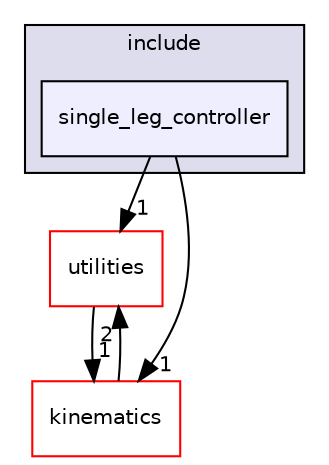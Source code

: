digraph "catkin_ws/src/control/single_leg_controller/include/single_leg_controller" {
  compound=true
  node [ fontsize="10", fontname="Helvetica"];
  edge [ labelfontsize="10", labelfontname="Helvetica"];
  subgraph clusterdir_035ea556fec93070d4ef345493e98a39 {
    graph [ bgcolor="#ddddee", pencolor="black", label="include" fontname="Helvetica", fontsize="10", URL="dir_035ea556fec93070d4ef345493e98a39.html"]
  dir_04675d5335644a9203ea510d6d1f143b [shape=box, label="single_leg_controller", style="filled", fillcolor="#eeeeff", pencolor="black", URL="dir_04675d5335644a9203ea510d6d1f143b.html"];
  }
  dir_ccddda87566ee263eec2f42a65371c71 [shape=box label="utilities" fillcolor="white" style="filled" color="red" URL="dir_ccddda87566ee263eec2f42a65371c71.html"];
  dir_ec790efbf722e6db93e0634c133a57ed [shape=box label="kinematics" fillcolor="white" style="filled" color="red" URL="dir_ec790efbf722e6db93e0634c133a57ed.html"];
  dir_ccddda87566ee263eec2f42a65371c71->dir_ec790efbf722e6db93e0634c133a57ed [headlabel="1", labeldistance=1.5 headhref="dir_000034_000010.html"];
  dir_ec790efbf722e6db93e0634c133a57ed->dir_ccddda87566ee263eec2f42a65371c71 [headlabel="2", labeldistance=1.5 headhref="dir_000010_000034.html"];
  dir_04675d5335644a9203ea510d6d1f143b->dir_ccddda87566ee263eec2f42a65371c71 [headlabel="1", labeldistance=1.5 headhref="dir_000057_000034.html"];
  dir_04675d5335644a9203ea510d6d1f143b->dir_ec790efbf722e6db93e0634c133a57ed [headlabel="1", labeldistance=1.5 headhref="dir_000057_000010.html"];
}
